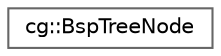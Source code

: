 digraph "Graphical Class Hierarchy"
{
 // LATEX_PDF_SIZE
  bgcolor="transparent";
  edge [fontname=Helvetica,fontsize=10,labelfontname=Helvetica,labelfontsize=10];
  node [fontname=Helvetica,fontsize=10,shape=box,height=0.2,width=0.4];
  rankdir="LR";
  Node0 [id="Node000000",label="cg::BspTreeNode",height=0.2,width=0.4,color="grey40", fillcolor="white", style="filled",URL="$classcg_1_1_bsp_tree_node.html",tooltip=" "];
}
